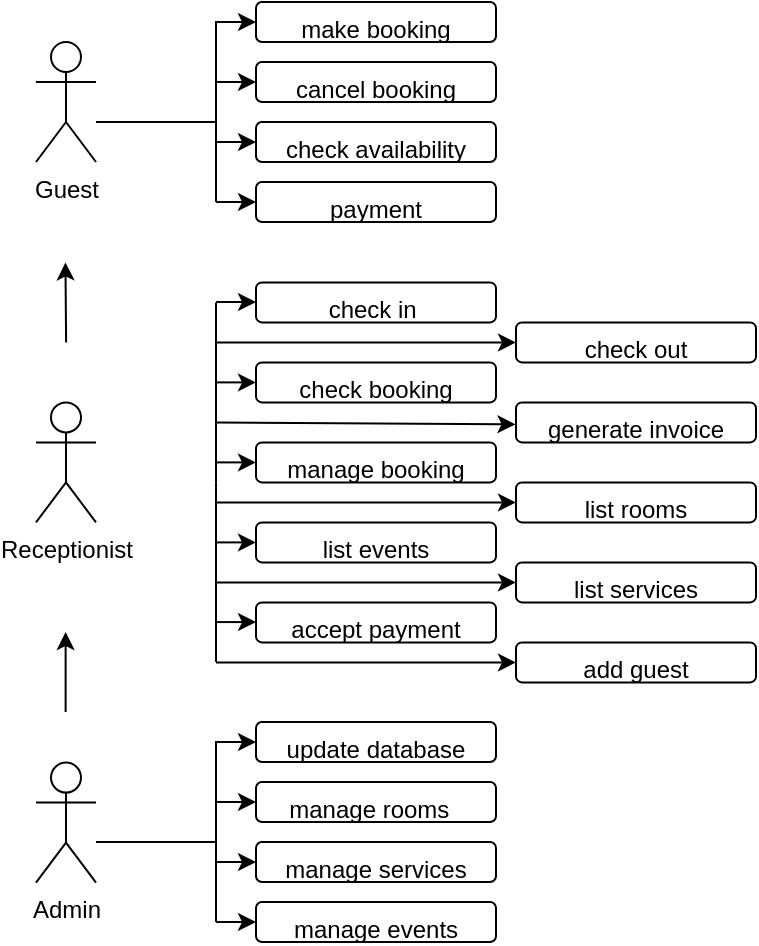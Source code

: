 <mxfile version="21.0.6" type="github">
  <diagram name="Page-1" id="w1e5iBH41F0s89eqLAKd">
    <mxGraphModel dx="652" dy="345" grid="1" gridSize="10" guides="1" tooltips="1" connect="1" arrows="1" fold="1" page="1" pageScale="1" pageWidth="827" pageHeight="1169" math="0" shadow="0">
      <root>
        <mxCell id="0" />
        <mxCell id="1" parent="0" />
        <mxCell id="BLmyIP-7RwuMe4oR3W1--5" value="" style="edgeStyle=orthogonalEdgeStyle;rounded=0;orthogonalLoop=1;jettySize=auto;html=1;" parent="1" target="BLmyIP-7RwuMe4oR3W1--4" edge="1">
          <mxGeometry relative="1" as="geometry">
            <Array as="points">
              <mxPoint x="250" y="290" />
              <mxPoint x="250" y="240" />
            </Array>
            <mxPoint x="190" y="290" as="sourcePoint" />
          </mxGeometry>
        </mxCell>
        <mxCell id="BLmyIP-7RwuMe4oR3W1--1" value="Guest" style="shape=umlActor;verticalLabelPosition=bottom;verticalAlign=top;html=1;outlineConnect=0;" parent="1" vertex="1">
          <mxGeometry x="160" y="250" width="30" height="60" as="geometry" />
        </mxCell>
        <mxCell id="BLmyIP-7RwuMe4oR3W1--2" value="Receptionist" style="shape=umlActor;verticalLabelPosition=bottom;verticalAlign=top;html=1;outlineConnect=0;" parent="1" vertex="1">
          <mxGeometry x="160" y="430.2" width="30" height="60" as="geometry" />
        </mxCell>
        <mxCell id="BLmyIP-7RwuMe4oR3W1--3" value="Admin" style="shape=umlActor;verticalLabelPosition=bottom;verticalAlign=top;html=1;outlineConnect=0;" parent="1" vertex="1">
          <mxGeometry x="160" y="610.29" width="30" height="60" as="geometry" />
        </mxCell>
        <mxCell id="BLmyIP-7RwuMe4oR3W1--4" value="make booking" style="rounded=1;whiteSpace=wrap;html=1;verticalAlign=top;" parent="1" vertex="1">
          <mxGeometry x="270" y="230" width="120" height="20" as="geometry" />
        </mxCell>
        <mxCell id="BLmyIP-7RwuMe4oR3W1--13" value="cancel booking" style="rounded=1;whiteSpace=wrap;html=1;verticalAlign=top;" parent="1" vertex="1">
          <mxGeometry x="270" y="260" width="120" height="20" as="geometry" />
        </mxCell>
        <mxCell id="BLmyIP-7RwuMe4oR3W1--14" value="check availability" style="rounded=1;whiteSpace=wrap;html=1;verticalAlign=top;" parent="1" vertex="1">
          <mxGeometry x="270" y="290" width="120" height="20" as="geometry" />
        </mxCell>
        <mxCell id="BLmyIP-7RwuMe4oR3W1--15" value="payment" style="rounded=1;whiteSpace=wrap;html=1;verticalAlign=top;" parent="1" vertex="1">
          <mxGeometry x="270" y="320" width="120" height="20" as="geometry" />
        </mxCell>
        <mxCell id="BLmyIP-7RwuMe4oR3W1--17" value="" style="endArrow=classic;html=1;rounded=0;entryX=0;entryY=0.5;entryDx=0;entryDy=0;endFill=1;" parent="1" target="BLmyIP-7RwuMe4oR3W1--13" edge="1">
          <mxGeometry width="50" height="50" relative="1" as="geometry">
            <mxPoint x="250" y="270" as="sourcePoint" />
            <mxPoint x="310" y="340" as="targetPoint" />
          </mxGeometry>
        </mxCell>
        <mxCell id="BLmyIP-7RwuMe4oR3W1--18" value="" style="endArrow=classic;html=1;rounded=0;entryX=0;entryY=0.5;entryDx=0;entryDy=0;endFill=1;" parent="1" target="BLmyIP-7RwuMe4oR3W1--14" edge="1">
          <mxGeometry width="50" height="50" relative="1" as="geometry">
            <mxPoint x="250" y="300" as="sourcePoint" />
            <mxPoint x="330" y="320" as="targetPoint" />
          </mxGeometry>
        </mxCell>
        <mxCell id="BLmyIP-7RwuMe4oR3W1--20" value="" style="endArrow=classic;html=1;rounded=0;entryX=0;entryY=0.5;entryDx=0;entryDy=0;endFill=1;" parent="1" target="BLmyIP-7RwuMe4oR3W1--15" edge="1">
          <mxGeometry width="50" height="50" relative="1" as="geometry">
            <mxPoint x="250" y="330" as="sourcePoint" />
            <mxPoint x="330" y="320" as="targetPoint" />
          </mxGeometry>
        </mxCell>
        <mxCell id="BLmyIP-7RwuMe4oR3W1--21" value="" style="endArrow=none;html=1;rounded=0;" parent="1" edge="1">
          <mxGeometry width="50" height="50" relative="1" as="geometry">
            <mxPoint x="250" y="330" as="sourcePoint" />
            <mxPoint x="250" y="290" as="targetPoint" />
          </mxGeometry>
        </mxCell>
        <mxCell id="BLmyIP-7RwuMe4oR3W1--23" value="check in&lt;span style=&quot;white-space: pre;&quot;&gt; &lt;/span&gt;" style="rounded=1;whiteSpace=wrap;html=1;verticalAlign=top;" parent="1" vertex="1">
          <mxGeometry x="270" y="370.2" width="120" height="20" as="geometry" />
        </mxCell>
        <mxCell id="BLmyIP-7RwuMe4oR3W1--24" value="check out" style="rounded=1;whiteSpace=wrap;html=1;verticalAlign=top;" parent="1" vertex="1">
          <mxGeometry x="400" y="390.2" width="120" height="20" as="geometry" />
        </mxCell>
        <mxCell id="BLmyIP-7RwuMe4oR3W1--25" value="check booking" style="rounded=1;whiteSpace=wrap;html=1;verticalAlign=top;" parent="1" vertex="1">
          <mxGeometry x="270" y="410.2" width="120" height="20" as="geometry" />
        </mxCell>
        <mxCell id="BLmyIP-7RwuMe4oR3W1--26" value="" style="endArrow=classic;html=1;rounded=0;entryX=0;entryY=0.5;entryDx=0;entryDy=0;endFill=1;" parent="1" target="BLmyIP-7RwuMe4oR3W1--24" edge="1">
          <mxGeometry width="50" height="50" relative="1" as="geometry">
            <mxPoint x="250" y="400.2" as="sourcePoint" />
            <mxPoint x="310" y="480.2" as="targetPoint" />
          </mxGeometry>
        </mxCell>
        <mxCell id="BLmyIP-7RwuMe4oR3W1--27" value="" style="endArrow=classic;html=1;rounded=0;entryX=0;entryY=0.5;entryDx=0;entryDy=0;endFill=1;" parent="1" target="BLmyIP-7RwuMe4oR3W1--25" edge="1">
          <mxGeometry width="50" height="50" relative="1" as="geometry">
            <mxPoint x="250" y="420.2" as="sourcePoint" />
            <mxPoint x="330" y="460.2" as="targetPoint" />
          </mxGeometry>
        </mxCell>
        <mxCell id="BLmyIP-7RwuMe4oR3W1--29" value="" style="endArrow=none;html=1;rounded=0;" parent="1" edge="1">
          <mxGeometry width="50" height="50" relative="1" as="geometry">
            <mxPoint x="250" y="470.2" as="sourcePoint" />
            <mxPoint x="250" y="380.2" as="targetPoint" />
          </mxGeometry>
        </mxCell>
        <mxCell id="BLmyIP-7RwuMe4oR3W1--30" value="" style="edgeStyle=orthogonalEdgeStyle;rounded=0;orthogonalLoop=1;jettySize=auto;html=1;" parent="1" target="BLmyIP-7RwuMe4oR3W1--31" edge="1">
          <mxGeometry relative="1" as="geometry">
            <mxPoint x="190" y="650" as="sourcePoint" />
            <Array as="points">
              <mxPoint x="250" y="650" />
              <mxPoint x="250" y="600" />
            </Array>
          </mxGeometry>
        </mxCell>
        <mxCell id="BLmyIP-7RwuMe4oR3W1--31" value="update database" style="rounded=1;whiteSpace=wrap;html=1;verticalAlign=top;" parent="1" vertex="1">
          <mxGeometry x="270" y="590" width="120" height="20" as="geometry" />
        </mxCell>
        <mxCell id="BLmyIP-7RwuMe4oR3W1--32" value="manage rooms&amp;nbsp;&amp;nbsp;" style="rounded=1;whiteSpace=wrap;html=1;verticalAlign=top;" parent="1" vertex="1">
          <mxGeometry x="270" y="620" width="120" height="20" as="geometry" />
        </mxCell>
        <mxCell id="BLmyIP-7RwuMe4oR3W1--33" value="manage services" style="rounded=1;whiteSpace=wrap;html=1;verticalAlign=top;" parent="1" vertex="1">
          <mxGeometry x="270" y="650" width="120" height="20" as="geometry" />
        </mxCell>
        <mxCell id="BLmyIP-7RwuMe4oR3W1--34" value="" style="endArrow=classic;html=1;rounded=0;entryX=0;entryY=0.5;entryDx=0;entryDy=0;endFill=1;" parent="1" target="BLmyIP-7RwuMe4oR3W1--32" edge="1">
          <mxGeometry width="50" height="50" relative="1" as="geometry">
            <mxPoint x="250" y="630" as="sourcePoint" />
            <mxPoint x="310" y="700" as="targetPoint" />
          </mxGeometry>
        </mxCell>
        <mxCell id="BLmyIP-7RwuMe4oR3W1--35" value="" style="endArrow=classic;html=1;rounded=0;entryX=0;entryY=0.5;entryDx=0;entryDy=0;endFill=1;" parent="1" target="BLmyIP-7RwuMe4oR3W1--33" edge="1">
          <mxGeometry width="50" height="50" relative="1" as="geometry">
            <mxPoint x="250" y="660" as="sourcePoint" />
            <mxPoint x="330" y="680" as="targetPoint" />
          </mxGeometry>
        </mxCell>
        <mxCell id="BLmyIP-7RwuMe4oR3W1--36" value="" style="endArrow=classic;html=1;rounded=0;entryX=0;entryY=0.5;entryDx=0;entryDy=0;endFill=1;" parent="1" edge="1">
          <mxGeometry width="50" height="50" relative="1" as="geometry">
            <mxPoint x="250" y="690" as="sourcePoint" />
            <mxPoint x="270" y="690" as="targetPoint" />
          </mxGeometry>
        </mxCell>
        <mxCell id="BLmyIP-7RwuMe4oR3W1--37" value="" style="endArrow=none;html=1;rounded=0;" parent="1" edge="1">
          <mxGeometry width="50" height="50" relative="1" as="geometry">
            <mxPoint x="250" y="690" as="sourcePoint" />
            <mxPoint x="250" y="650" as="targetPoint" />
          </mxGeometry>
        </mxCell>
        <mxCell id="BLmyIP-7RwuMe4oR3W1--38" value="generate invoice" style="rounded=1;whiteSpace=wrap;html=1;verticalAlign=top;" parent="1" vertex="1">
          <mxGeometry x="400" y="430.2" width="120" height="20" as="geometry" />
        </mxCell>
        <mxCell id="BLmyIP-7RwuMe4oR3W1--39" value="" style="endArrow=classic;html=1;rounded=0;entryX=-0.002;entryY=0.55;entryDx=0;entryDy=0;endFill=1;entryPerimeter=0;" parent="1" target="BLmyIP-7RwuMe4oR3W1--38" edge="1">
          <mxGeometry width="50" height="50" relative="1" as="geometry">
            <mxPoint x="250" y="440.2" as="sourcePoint" />
            <mxPoint x="280" y="450.4" as="targetPoint" />
            <Array as="points" />
          </mxGeometry>
        </mxCell>
        <mxCell id="BLmyIP-7RwuMe4oR3W1--40" value="manage booking" style="rounded=1;whiteSpace=wrap;html=1;verticalAlign=top;" parent="1" vertex="1">
          <mxGeometry x="270" y="450.2" width="120" height="20" as="geometry" />
        </mxCell>
        <mxCell id="BLmyIP-7RwuMe4oR3W1--41" value="" style="endArrow=classic;html=1;rounded=0;entryX=0;entryY=0.5;entryDx=0;entryDy=0;endFill=1;" parent="1" target="BLmyIP-7RwuMe4oR3W1--40" edge="1">
          <mxGeometry width="50" height="50" relative="1" as="geometry">
            <mxPoint x="250" y="460.2" as="sourcePoint" />
            <mxPoint x="270" y="500.6" as="targetPoint" />
            <Array as="points" />
          </mxGeometry>
        </mxCell>
        <mxCell id="BLmyIP-7RwuMe4oR3W1--42" value="" style="endArrow=none;html=1;rounded=0;" parent="1" edge="1">
          <mxGeometry width="50" height="50" relative="1" as="geometry">
            <mxPoint x="250" y="560" as="sourcePoint" />
            <mxPoint x="250" y="470.2" as="targetPoint" />
          </mxGeometry>
        </mxCell>
        <mxCell id="BLmyIP-7RwuMe4oR3W1--43" value="manage events" style="rounded=1;whiteSpace=wrap;html=1;verticalAlign=top;" parent="1" vertex="1">
          <mxGeometry x="270" y="680" width="120" height="20" as="geometry" />
        </mxCell>
        <mxCell id="BLmyIP-7RwuMe4oR3W1--45" value="" style="endArrow=classic;html=1;rounded=0;endFill=1;" parent="1" edge="1">
          <mxGeometry width="50" height="50" relative="1" as="geometry">
            <mxPoint x="175.06" y="400.2" as="sourcePoint" />
            <mxPoint x="174.72" y="360.2" as="targetPoint" />
          </mxGeometry>
        </mxCell>
        <mxCell id="BLmyIP-7RwuMe4oR3W1--46" value="" style="endArrow=classic;html=1;rounded=0;endFill=1;" parent="1" edge="1">
          <mxGeometry width="50" height="50" relative="1" as="geometry">
            <mxPoint x="174.81" y="585" as="sourcePoint" />
            <mxPoint x="174.81" y="545" as="targetPoint" />
          </mxGeometry>
        </mxCell>
        <mxCell id="cbJgYO3ifrj2JUddUglU-1" value="list rooms" style="rounded=1;whiteSpace=wrap;html=1;verticalAlign=top;" vertex="1" parent="1">
          <mxGeometry x="400" y="470.2" width="120" height="20" as="geometry" />
        </mxCell>
        <mxCell id="cbJgYO3ifrj2JUddUglU-2" value="list events" style="rounded=1;whiteSpace=wrap;html=1;verticalAlign=top;" vertex="1" parent="1">
          <mxGeometry x="270" y="490.2" width="120" height="20" as="geometry" />
        </mxCell>
        <mxCell id="cbJgYO3ifrj2JUddUglU-3" value="list services" style="rounded=1;whiteSpace=wrap;html=1;verticalAlign=top;" vertex="1" parent="1">
          <mxGeometry x="400" y="510.2" width="120" height="20" as="geometry" />
        </mxCell>
        <mxCell id="cbJgYO3ifrj2JUddUglU-4" value="" style="endArrow=classic;html=1;rounded=0;entryX=0;entryY=0.5;entryDx=0;entryDy=0;endFill=1;" edge="1" parent="1" target="cbJgYO3ifrj2JUddUglU-2">
          <mxGeometry width="50" height="50" relative="1" as="geometry">
            <mxPoint x="250" y="500.2" as="sourcePoint" />
            <mxPoint x="310" y="630.2" as="targetPoint" />
          </mxGeometry>
        </mxCell>
        <mxCell id="cbJgYO3ifrj2JUddUglU-5" value="" style="endArrow=classic;html=1;rounded=0;entryX=0;entryY=0.5;entryDx=0;entryDy=0;endFill=1;" edge="1" parent="1" target="cbJgYO3ifrj2JUddUglU-3">
          <mxGeometry width="50" height="50" relative="1" as="geometry">
            <mxPoint x="250" y="520.2" as="sourcePoint" />
            <mxPoint x="330" y="610.2" as="targetPoint" />
          </mxGeometry>
        </mxCell>
        <mxCell id="cbJgYO3ifrj2JUddUglU-7" value="accept payment" style="rounded=1;whiteSpace=wrap;html=1;verticalAlign=top;" vertex="1" parent="1">
          <mxGeometry x="270" y="530.2" width="120" height="20" as="geometry" />
        </mxCell>
        <mxCell id="cbJgYO3ifrj2JUddUglU-12" value="" style="endArrow=classic;html=1;rounded=0;entryX=0;entryY=0.5;entryDx=0;entryDy=0;endFill=1;" edge="1" parent="1" target="cbJgYO3ifrj2JUddUglU-1">
          <mxGeometry width="50" height="50" relative="1" as="geometry">
            <mxPoint x="250" y="480.2" as="sourcePoint" />
            <mxPoint x="270" y="530.14" as="targetPoint" />
            <Array as="points" />
          </mxGeometry>
        </mxCell>
        <mxCell id="cbJgYO3ifrj2JUddUglU-14" value="" style="endArrow=classic;html=1;rounded=0;entryX=0;entryY=0.5;entryDx=0;entryDy=0;endFill=1;" edge="1" parent="1">
          <mxGeometry width="50" height="50" relative="1" as="geometry">
            <mxPoint x="250" y="380" as="sourcePoint" />
            <mxPoint x="270" y="380" as="targetPoint" />
          </mxGeometry>
        </mxCell>
        <mxCell id="cbJgYO3ifrj2JUddUglU-20" value="" style="endArrow=classic;html=1;rounded=0;entryX=0;entryY=0.5;entryDx=0;entryDy=0;endFill=1;" edge="1" parent="1">
          <mxGeometry width="50" height="50" relative="1" as="geometry">
            <mxPoint x="250" y="540.04" as="sourcePoint" />
            <mxPoint x="270" y="540.04" as="targetPoint" />
          </mxGeometry>
        </mxCell>
        <mxCell id="cbJgYO3ifrj2JUddUglU-21" value="add guest" style="rounded=1;whiteSpace=wrap;html=1;verticalAlign=top;" vertex="1" parent="1">
          <mxGeometry x="400" y="550.2" width="120" height="20" as="geometry" />
        </mxCell>
        <mxCell id="cbJgYO3ifrj2JUddUglU-22" value="" style="endArrow=classic;html=1;rounded=0;entryX=0;entryY=0.5;entryDx=0;entryDy=0;endFill=1;" edge="1" parent="1" target="cbJgYO3ifrj2JUddUglU-21">
          <mxGeometry width="50" height="50" relative="1" as="geometry">
            <mxPoint x="250" y="560.2" as="sourcePoint" />
            <mxPoint x="330" y="650.2" as="targetPoint" />
          </mxGeometry>
        </mxCell>
      </root>
    </mxGraphModel>
  </diagram>
</mxfile>

